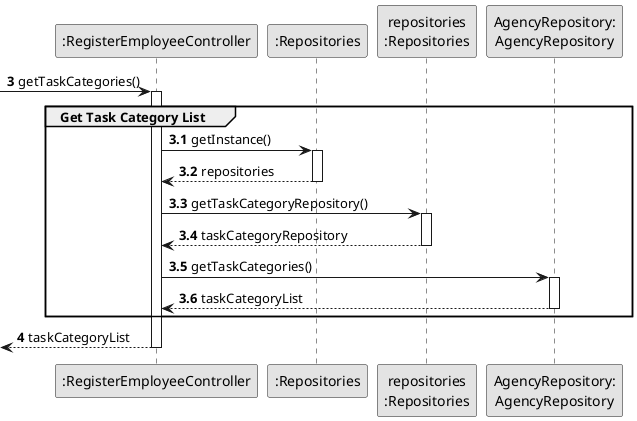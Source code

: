 @startuml
skinparam monochrome true
skinparam packageStyle rectangle
skinparam shadowing false

autonumber

'hide footbox

participant ":RegisterEmployeeController" as CTRL
participant ":Repositories" as RepositorySingleton
participant "repositories\n:Repositories" as PLAT
participant "AgencyRepository:\nAgencyRepository" as AgencyRepository
participant "AgencyRepository:\nAgencyRepository" as AgencyRepository

autonumber 3

 -> CTRL : getTaskCategories()
autonumber 3.1
activate CTRL
    group Get Task Category List


            CTRL -> RepositorySingleton : getInstance()
            activate RepositorySingleton

                RepositorySingleton --> CTRL: repositories
            deactivate RepositorySingleton

            CTRL -> PLAT : getTaskCategoryRepository()
            activate PLAT

                PLAT --> CTRL: taskCategoryRepository
            deactivate PLAT

            CTRL -> AgencyRepository : getTaskCategories()
            activate AgencyRepository

                AgencyRepository --> CTRL : taskCategoryList
            deactivate AgencyRepository


    end
    autonumber 4
    <-- CTRL  : taskCategoryList
deactivate CTRL


@enduml